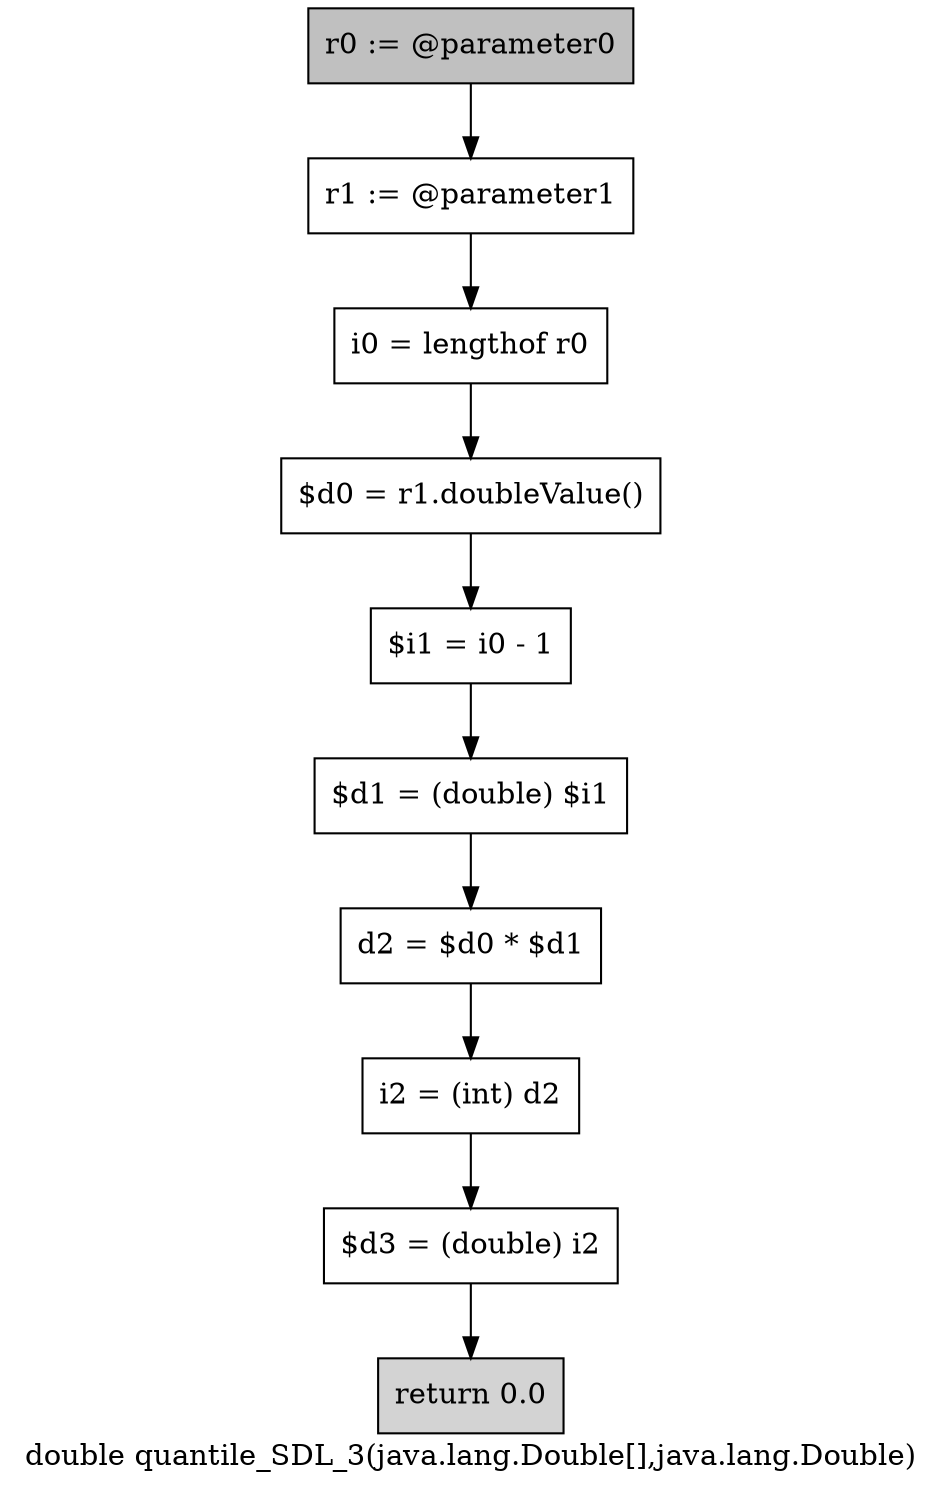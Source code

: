 digraph "double quantile_SDL_3(java.lang.Double[],java.lang.Double)" {
    label="double quantile_SDL_3(java.lang.Double[],java.lang.Double)";
    node [shape=box];
    "0" [style=filled,fillcolor=gray,label="r0 := @parameter0",];
    "1" [label="r1 := @parameter1",];
    "0"->"1";
    "2" [label="i0 = lengthof r0",];
    "1"->"2";
    "3" [label="$d0 = r1.doubleValue()",];
    "2"->"3";
    "4" [label="$i1 = i0 - 1",];
    "3"->"4";
    "5" [label="$d1 = (double) $i1",];
    "4"->"5";
    "6" [label="d2 = $d0 * $d1",];
    "5"->"6";
    "7" [label="i2 = (int) d2",];
    "6"->"7";
    "8" [label="$d3 = (double) i2",];
    "7"->"8";
    "9" [style=filled,fillcolor=lightgray,label="return 0.0",];
    "8"->"9";
}
